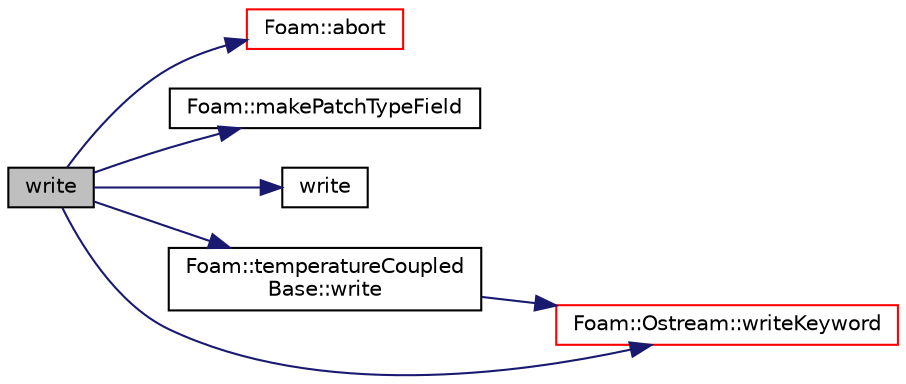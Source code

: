 digraph "write"
{
  bgcolor="transparent";
  edge [fontname="Helvetica",fontsize="10",labelfontname="Helvetica",labelfontsize="10"];
  node [fontname="Helvetica",fontsize="10",shape=record];
  rankdir="LR";
  Node491 [label="write",height=0.2,width=0.4,color="black", fillcolor="grey75", style="filled", fontcolor="black"];
  Node491 -> Node492 [color="midnightblue",fontsize="10",style="solid",fontname="Helvetica"];
  Node492 [label="Foam::abort",height=0.2,width=0.4,color="red",URL="$a21851.html#a447107a607d03e417307c203fa5fb44b"];
  Node491 -> Node537 [color="midnightblue",fontsize="10",style="solid",fontname="Helvetica"];
  Node537 [label="Foam::makePatchTypeField",height=0.2,width=0.4,color="black",URL="$a21851.html#a44a8c9a8ab08f6bf1f84bf3dab3f82a2"];
  Node491 -> Node538 [color="midnightblue",fontsize="10",style="solid",fontname="Helvetica"];
  Node538 [label="write",height=0.2,width=0.4,color="black",URL="$a20072.html#a8f30b3c2179b03a7acf273e9dea43342"];
  Node491 -> Node539 [color="midnightblue",fontsize="10",style="solid",fontname="Helvetica"];
  Node539 [label="Foam::temperatureCoupled\lBase::write",height=0.2,width=0.4,color="black",URL="$a32005.html#a293fdfec8bdfbd5c3913ab4c9f3454ff",tooltip="Write. "];
  Node539 -> Node540 [color="midnightblue",fontsize="10",style="solid",fontname="Helvetica"];
  Node540 [label="Foam::Ostream::writeKeyword",height=0.2,width=0.4,color="red",URL="$a27345.html#a3c58b2bb9174ea3c4a5fa58095d1290e",tooltip="Write the keyword followed by an appropriate indentation. "];
  Node491 -> Node540 [color="midnightblue",fontsize="10",style="solid",fontname="Helvetica"];
}
